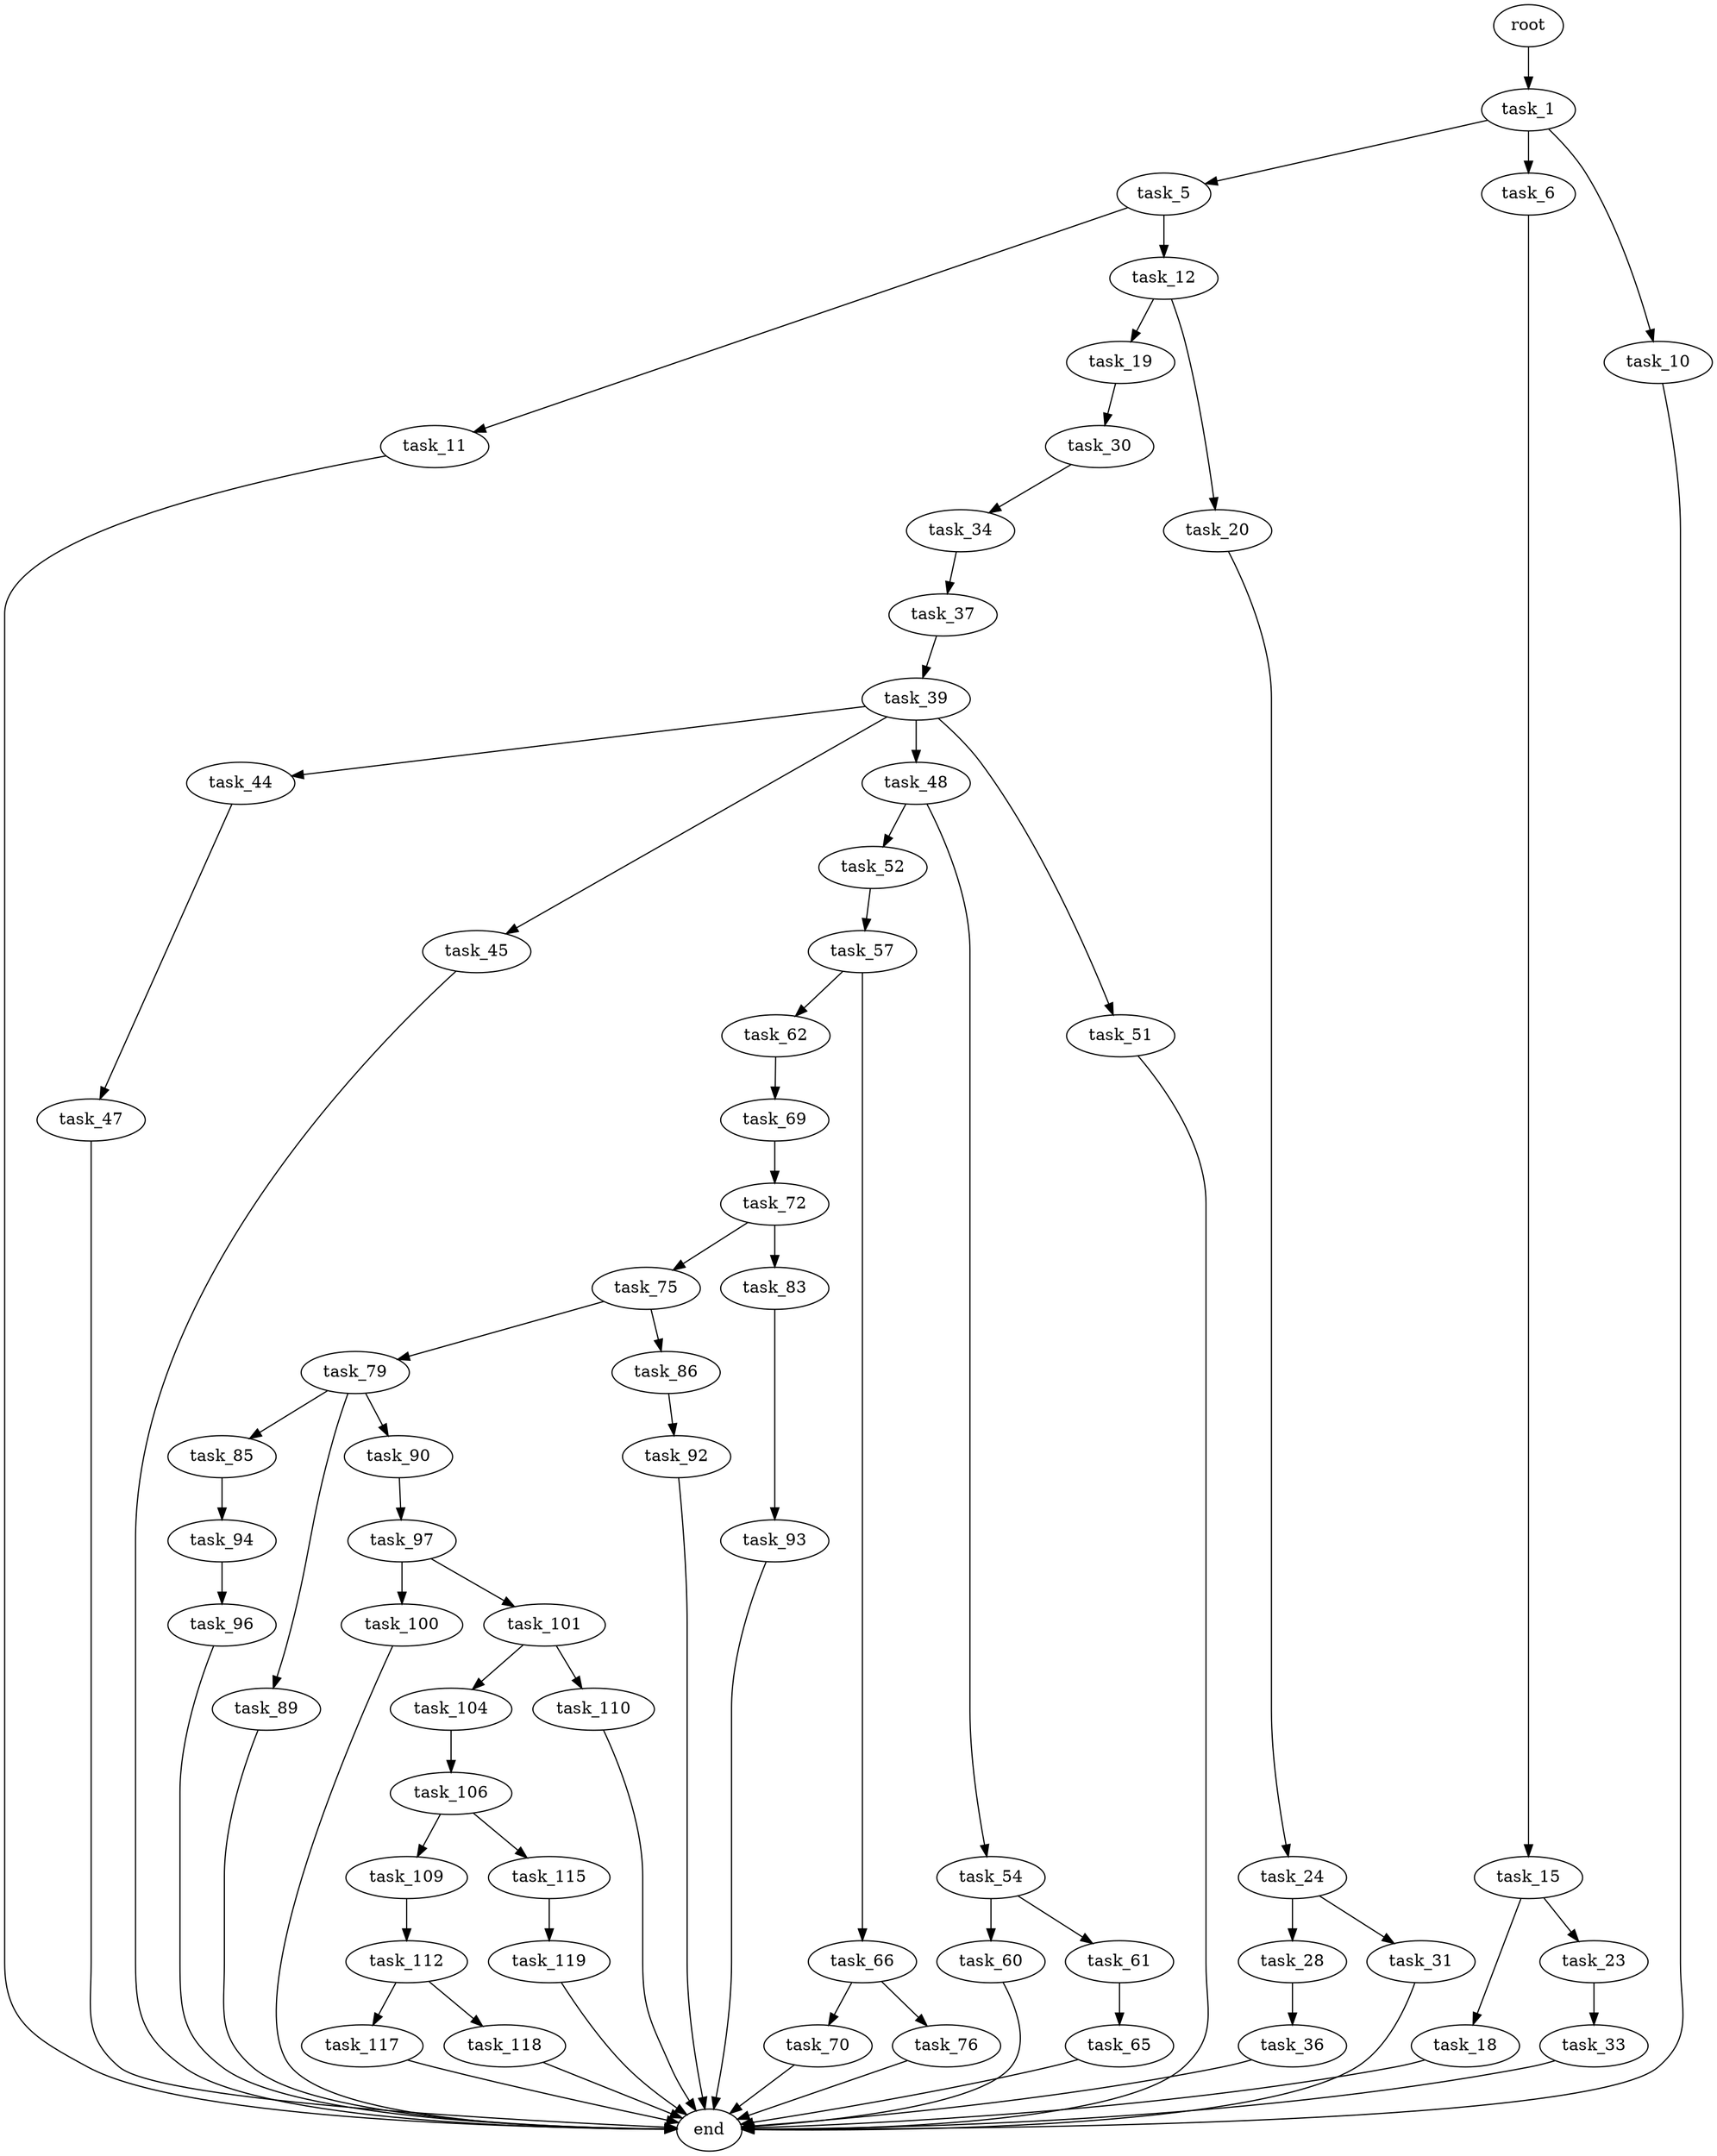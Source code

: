 digraph G {
  root [size="0.000000"];
  task_1 [size="68719476736.000000"];
  task_5 [size="8589934592.000000"];
  task_6 [size="68719476736.000000"];
  task_10 [size="1533483963.000000"];
  task_11 [size="8589934592.000000"];
  task_12 [size="195166568673.000000"];
  task_15 [size="5738934688.000000"];
  task_18 [size="134217728000.000000"];
  task_19 [size="782757789696.000000"];
  task_20 [size="32706747105.000000"];
  task_23 [size="28991029248.000000"];
  task_24 [size="132346087887.000000"];
  task_28 [size="290549024136.000000"];
  task_30 [size="27755279577.000000"];
  task_31 [size="210686601737.000000"];
  task_33 [size="4211310618.000000"];
  task_34 [size="8589934592.000000"];
  task_36 [size="1306849002567.000000"];
  task_37 [size="889686639662.000000"];
  task_39 [size="9440075424.000000"];
  task_44 [size="561653022257.000000"];
  task_45 [size="8589934592.000000"];
  task_47 [size="231928233984.000000"];
  task_48 [size="8589934592.000000"];
  task_51 [size="49014457915.000000"];
  task_52 [size="138725584856.000000"];
  task_54 [size="192264613802.000000"];
  task_57 [size="1146708874520.000000"];
  task_60 [size="74313912349.000000"];
  task_61 [size="261793499157.000000"];
  task_62 [size="368293445632.000000"];
  task_65 [size="13695901516.000000"];
  task_66 [size="3911482016.000000"];
  task_69 [size="16012760226.000000"];
  task_70 [size="231928233984.000000"];
  task_72 [size="1073741824000.000000"];
  task_75 [size="549755813888.000000"];
  task_76 [size="68719476736.000000"];
  task_79 [size="782757789696.000000"];
  task_83 [size="549755813888.000000"];
  task_85 [size="231928233984.000000"];
  task_86 [size="803575322990.000000"];
  task_89 [size="8670267998.000000"];
  task_90 [size="372076782020.000000"];
  task_92 [size="134217728000.000000"];
  task_93 [size="1440706511.000000"];
  task_94 [size="279451737145.000000"];
  task_96 [size="68719476736.000000"];
  task_97 [size="37635818143.000000"];
  task_100 [size="7532627279.000000"];
  task_101 [size="6876521638.000000"];
  task_104 [size="11716226143.000000"];
  task_106 [size="30728224304.000000"];
  task_109 [size="1073741824000.000000"];
  task_110 [size="8589934592.000000"];
  task_112 [size="2141634205.000000"];
  task_115 [size="1744314379.000000"];
  task_117 [size="373821563363.000000"];
  task_118 [size="1073741824000.000000"];
  task_119 [size="3113018161.000000"];
  end [size="0.000000"];

  root -> task_1 [size="1.000000"];
  task_1 -> task_5 [size="134217728.000000"];
  task_1 -> task_6 [size="134217728.000000"];
  task_1 -> task_10 [size="134217728.000000"];
  task_5 -> task_11 [size="33554432.000000"];
  task_5 -> task_12 [size="33554432.000000"];
  task_6 -> task_15 [size="134217728.000000"];
  task_10 -> end [size="1.000000"];
  task_11 -> end [size="1.000000"];
  task_12 -> task_19 [size="301989888.000000"];
  task_12 -> task_20 [size="301989888.000000"];
  task_15 -> task_18 [size="301989888.000000"];
  task_15 -> task_23 [size="301989888.000000"];
  task_18 -> end [size="1.000000"];
  task_19 -> task_30 [size="679477248.000000"];
  task_20 -> task_24 [size="33554432.000000"];
  task_23 -> task_33 [size="75497472.000000"];
  task_24 -> task_28 [size="134217728.000000"];
  task_24 -> task_31 [size="134217728.000000"];
  task_28 -> task_36 [size="209715200.000000"];
  task_30 -> task_34 [size="536870912.000000"];
  task_31 -> end [size="1.000000"];
  task_33 -> end [size="1.000000"];
  task_34 -> task_37 [size="33554432.000000"];
  task_36 -> end [size="1.000000"];
  task_37 -> task_39 [size="536870912.000000"];
  task_39 -> task_44 [size="209715200.000000"];
  task_39 -> task_45 [size="209715200.000000"];
  task_39 -> task_48 [size="209715200.000000"];
  task_39 -> task_51 [size="209715200.000000"];
  task_44 -> task_47 [size="679477248.000000"];
  task_45 -> end [size="1.000000"];
  task_47 -> end [size="1.000000"];
  task_48 -> task_52 [size="33554432.000000"];
  task_48 -> task_54 [size="33554432.000000"];
  task_51 -> end [size="1.000000"];
  task_52 -> task_57 [size="301989888.000000"];
  task_54 -> task_60 [size="209715200.000000"];
  task_54 -> task_61 [size="209715200.000000"];
  task_57 -> task_62 [size="838860800.000000"];
  task_57 -> task_66 [size="838860800.000000"];
  task_60 -> end [size="1.000000"];
  task_61 -> task_65 [size="301989888.000000"];
  task_62 -> task_69 [size="411041792.000000"];
  task_65 -> end [size="1.000000"];
  task_66 -> task_70 [size="75497472.000000"];
  task_66 -> task_76 [size="75497472.000000"];
  task_69 -> task_72 [size="838860800.000000"];
  task_70 -> end [size="1.000000"];
  task_72 -> task_75 [size="838860800.000000"];
  task_72 -> task_83 [size="838860800.000000"];
  task_75 -> task_79 [size="536870912.000000"];
  task_75 -> task_86 [size="536870912.000000"];
  task_76 -> end [size="1.000000"];
  task_79 -> task_85 [size="679477248.000000"];
  task_79 -> task_89 [size="679477248.000000"];
  task_79 -> task_90 [size="679477248.000000"];
  task_83 -> task_93 [size="536870912.000000"];
  task_85 -> task_94 [size="301989888.000000"];
  task_86 -> task_92 [size="679477248.000000"];
  task_89 -> end [size="1.000000"];
  task_90 -> task_97 [size="411041792.000000"];
  task_92 -> end [size="1.000000"];
  task_93 -> end [size="1.000000"];
  task_94 -> task_96 [size="209715200.000000"];
  task_96 -> end [size="1.000000"];
  task_97 -> task_100 [size="838860800.000000"];
  task_97 -> task_101 [size="838860800.000000"];
  task_100 -> end [size="1.000000"];
  task_101 -> task_104 [size="209715200.000000"];
  task_101 -> task_110 [size="209715200.000000"];
  task_104 -> task_106 [size="838860800.000000"];
  task_106 -> task_109 [size="679477248.000000"];
  task_106 -> task_115 [size="679477248.000000"];
  task_109 -> task_112 [size="838860800.000000"];
  task_110 -> end [size="1.000000"];
  task_112 -> task_117 [size="33554432.000000"];
  task_112 -> task_118 [size="33554432.000000"];
  task_115 -> task_119 [size="33554432.000000"];
  task_117 -> end [size="1.000000"];
  task_118 -> end [size="1.000000"];
  task_119 -> end [size="1.000000"];
}

